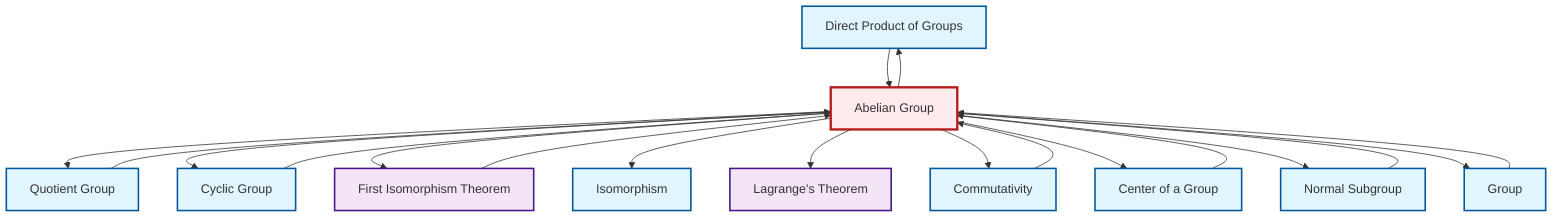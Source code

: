graph TD
    classDef definition fill:#e1f5fe,stroke:#01579b,stroke-width:2px
    classDef theorem fill:#f3e5f5,stroke:#4a148c,stroke-width:2px
    classDef axiom fill:#fff3e0,stroke:#e65100,stroke-width:2px
    classDef example fill:#e8f5e9,stroke:#1b5e20,stroke-width:2px
    classDef current fill:#ffebee,stroke:#b71c1c,stroke-width:3px
    thm-lagrange["Lagrange's Theorem"]:::theorem
    def-direct-product["Direct Product of Groups"]:::definition
    def-group["Group"]:::definition
    def-abelian-group["Abelian Group"]:::definition
    def-cyclic-group["Cyclic Group"]:::definition
    thm-first-isomorphism["First Isomorphism Theorem"]:::theorem
    def-center-of-group["Center of a Group"]:::definition
    def-commutativity["Commutativity"]:::definition
    def-isomorphism["Isomorphism"]:::definition
    def-normal-subgroup["Normal Subgroup"]:::definition
    def-quotient-group["Quotient Group"]:::definition
    def-abelian-group --> def-direct-product
    thm-first-isomorphism --> def-abelian-group
    def-cyclic-group --> def-abelian-group
    def-abelian-group --> def-quotient-group
    def-group --> def-abelian-group
    def-abelian-group --> def-cyclic-group
    def-commutativity --> def-abelian-group
    def-center-of-group --> def-abelian-group
    def-direct-product --> def-abelian-group
    def-abelian-group --> thm-first-isomorphism
    def-abelian-group --> def-isomorphism
    def-quotient-group --> def-abelian-group
    def-abelian-group --> thm-lagrange
    def-normal-subgroup --> def-abelian-group
    def-abelian-group --> def-commutativity
    def-abelian-group --> def-center-of-group
    def-abelian-group --> def-normal-subgroup
    def-abelian-group --> def-group
    class def-abelian-group current
